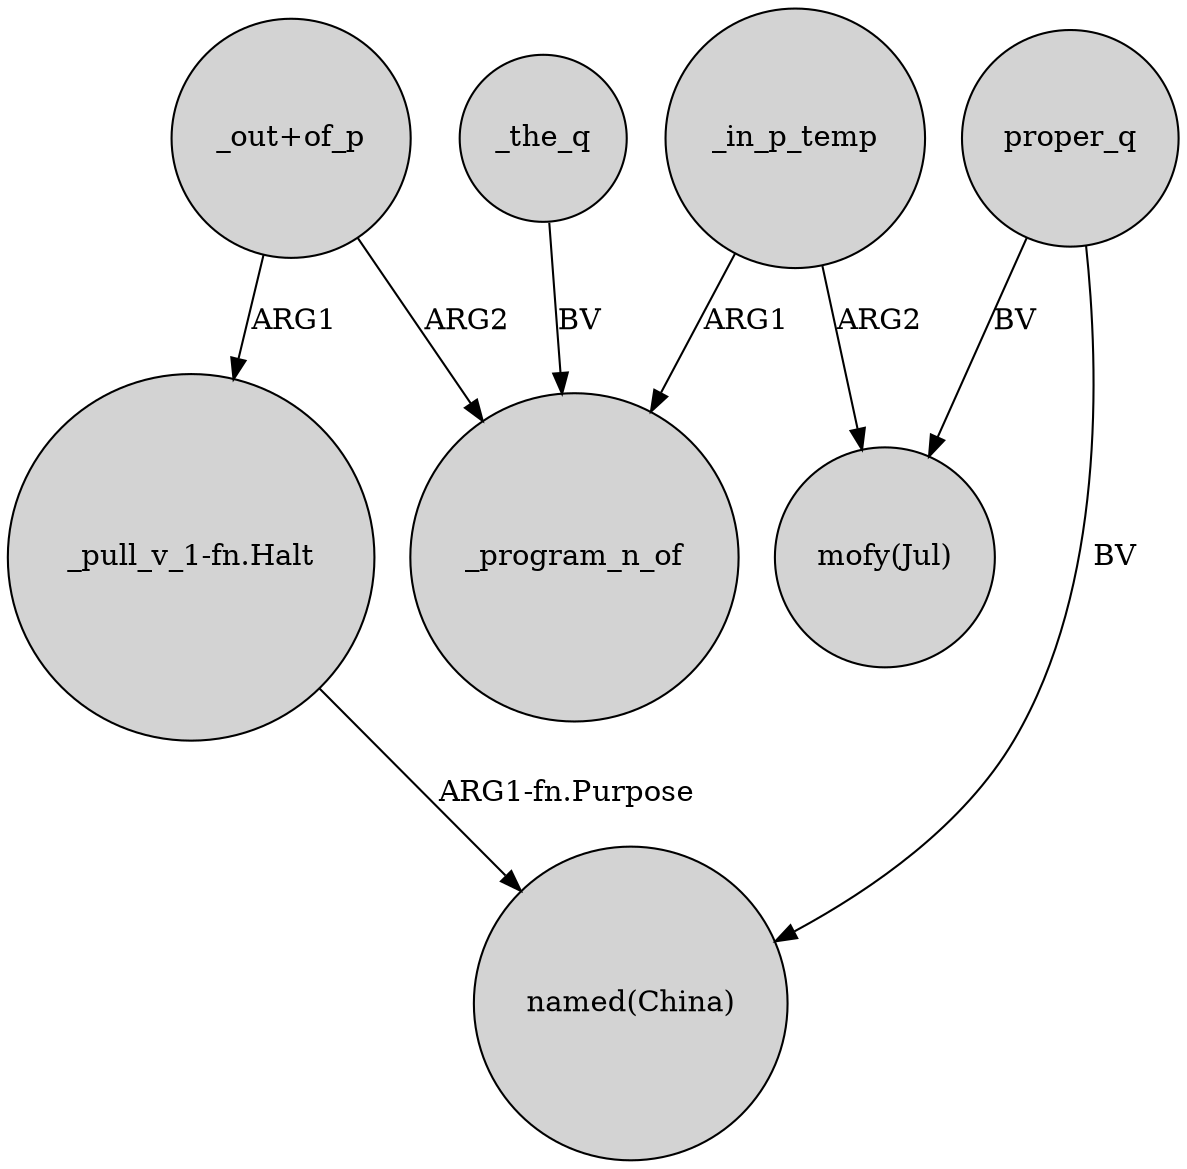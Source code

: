 digraph {
	node [shape=circle style=filled]
	"_out+of_p" -> _program_n_of [label=ARG2]
	_in_p_temp -> "mofy(Jul)" [label=ARG2]
	proper_q -> "named(China)" [label=BV]
	proper_q -> "mofy(Jul)" [label=BV]
	"_pull_v_1-fn.Halt" -> "named(China)" [label="ARG1-fn.Purpose"]
	_the_q -> _program_n_of [label=BV]
	_in_p_temp -> _program_n_of [label=ARG1]
	"_out+of_p" -> "_pull_v_1-fn.Halt" [label=ARG1]
}
